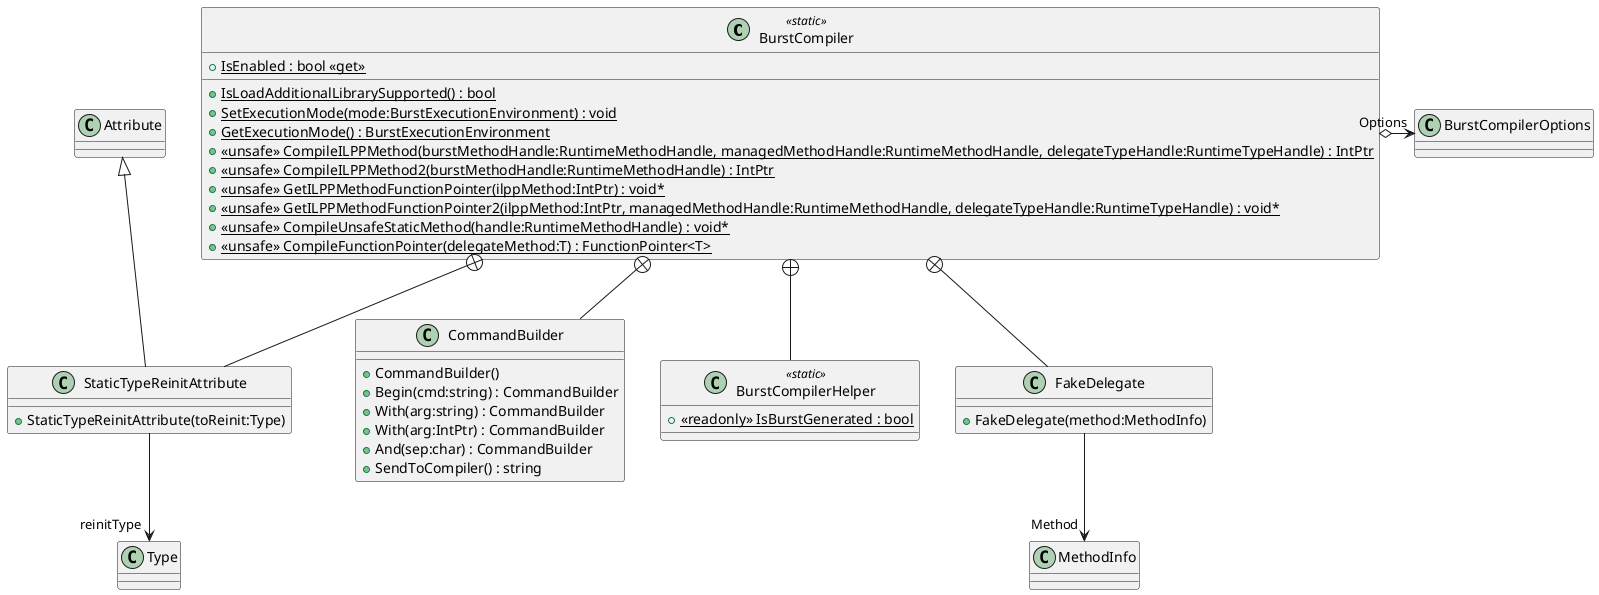 @startuml
class BurstCompiler <<static>> {
    + {static} IsLoadAdditionalLibrarySupported() : bool
    + {static} IsEnabled : bool <<get>>
    + {static} SetExecutionMode(mode:BurstExecutionEnvironment) : void
    + {static} GetExecutionMode() : BurstExecutionEnvironment
    + {static} <<unsafe>> CompileILPPMethod(burstMethodHandle:RuntimeMethodHandle, managedMethodHandle:RuntimeMethodHandle, delegateTypeHandle:RuntimeTypeHandle) : IntPtr
    + {static} <<unsafe>> CompileILPPMethod2(burstMethodHandle:RuntimeMethodHandle) : IntPtr
    + {static} <<unsafe>> GetILPPMethodFunctionPointer(ilppMethod:IntPtr) : void*
    + {static} <<unsafe>> GetILPPMethodFunctionPointer2(ilppMethod:IntPtr, managedMethodHandle:RuntimeMethodHandle, delegateTypeHandle:RuntimeTypeHandle) : void*
    + {static} <<unsafe>> CompileUnsafeStaticMethod(handle:RuntimeMethodHandle) : void*
    + {static} <<unsafe>> CompileFunctionPointer(delegateMethod:T) : FunctionPointer<T>
}
class CommandBuilder {
    + CommandBuilder()
    + Begin(cmd:string) : CommandBuilder
    + With(arg:string) : CommandBuilder
    + With(arg:IntPtr) : CommandBuilder
    + And(sep:char) : CommandBuilder
    + SendToCompiler() : string
}
class StaticTypeReinitAttribute {
    + StaticTypeReinitAttribute(toReinit:Type)
}
class BurstCompilerHelper <<static>> {
    + {static} <<readonly>> IsBurstGenerated : bool
}
class FakeDelegate {
    + FakeDelegate(method:MethodInfo)
}
BurstCompiler o-> "Options" BurstCompilerOptions
BurstCompiler +-- CommandBuilder
BurstCompiler +-- StaticTypeReinitAttribute
Attribute <|-- StaticTypeReinitAttribute
StaticTypeReinitAttribute --> "reinitType" Type
BurstCompiler +-- BurstCompilerHelper
BurstCompiler +-- FakeDelegate
FakeDelegate --> "Method" MethodInfo
@enduml
